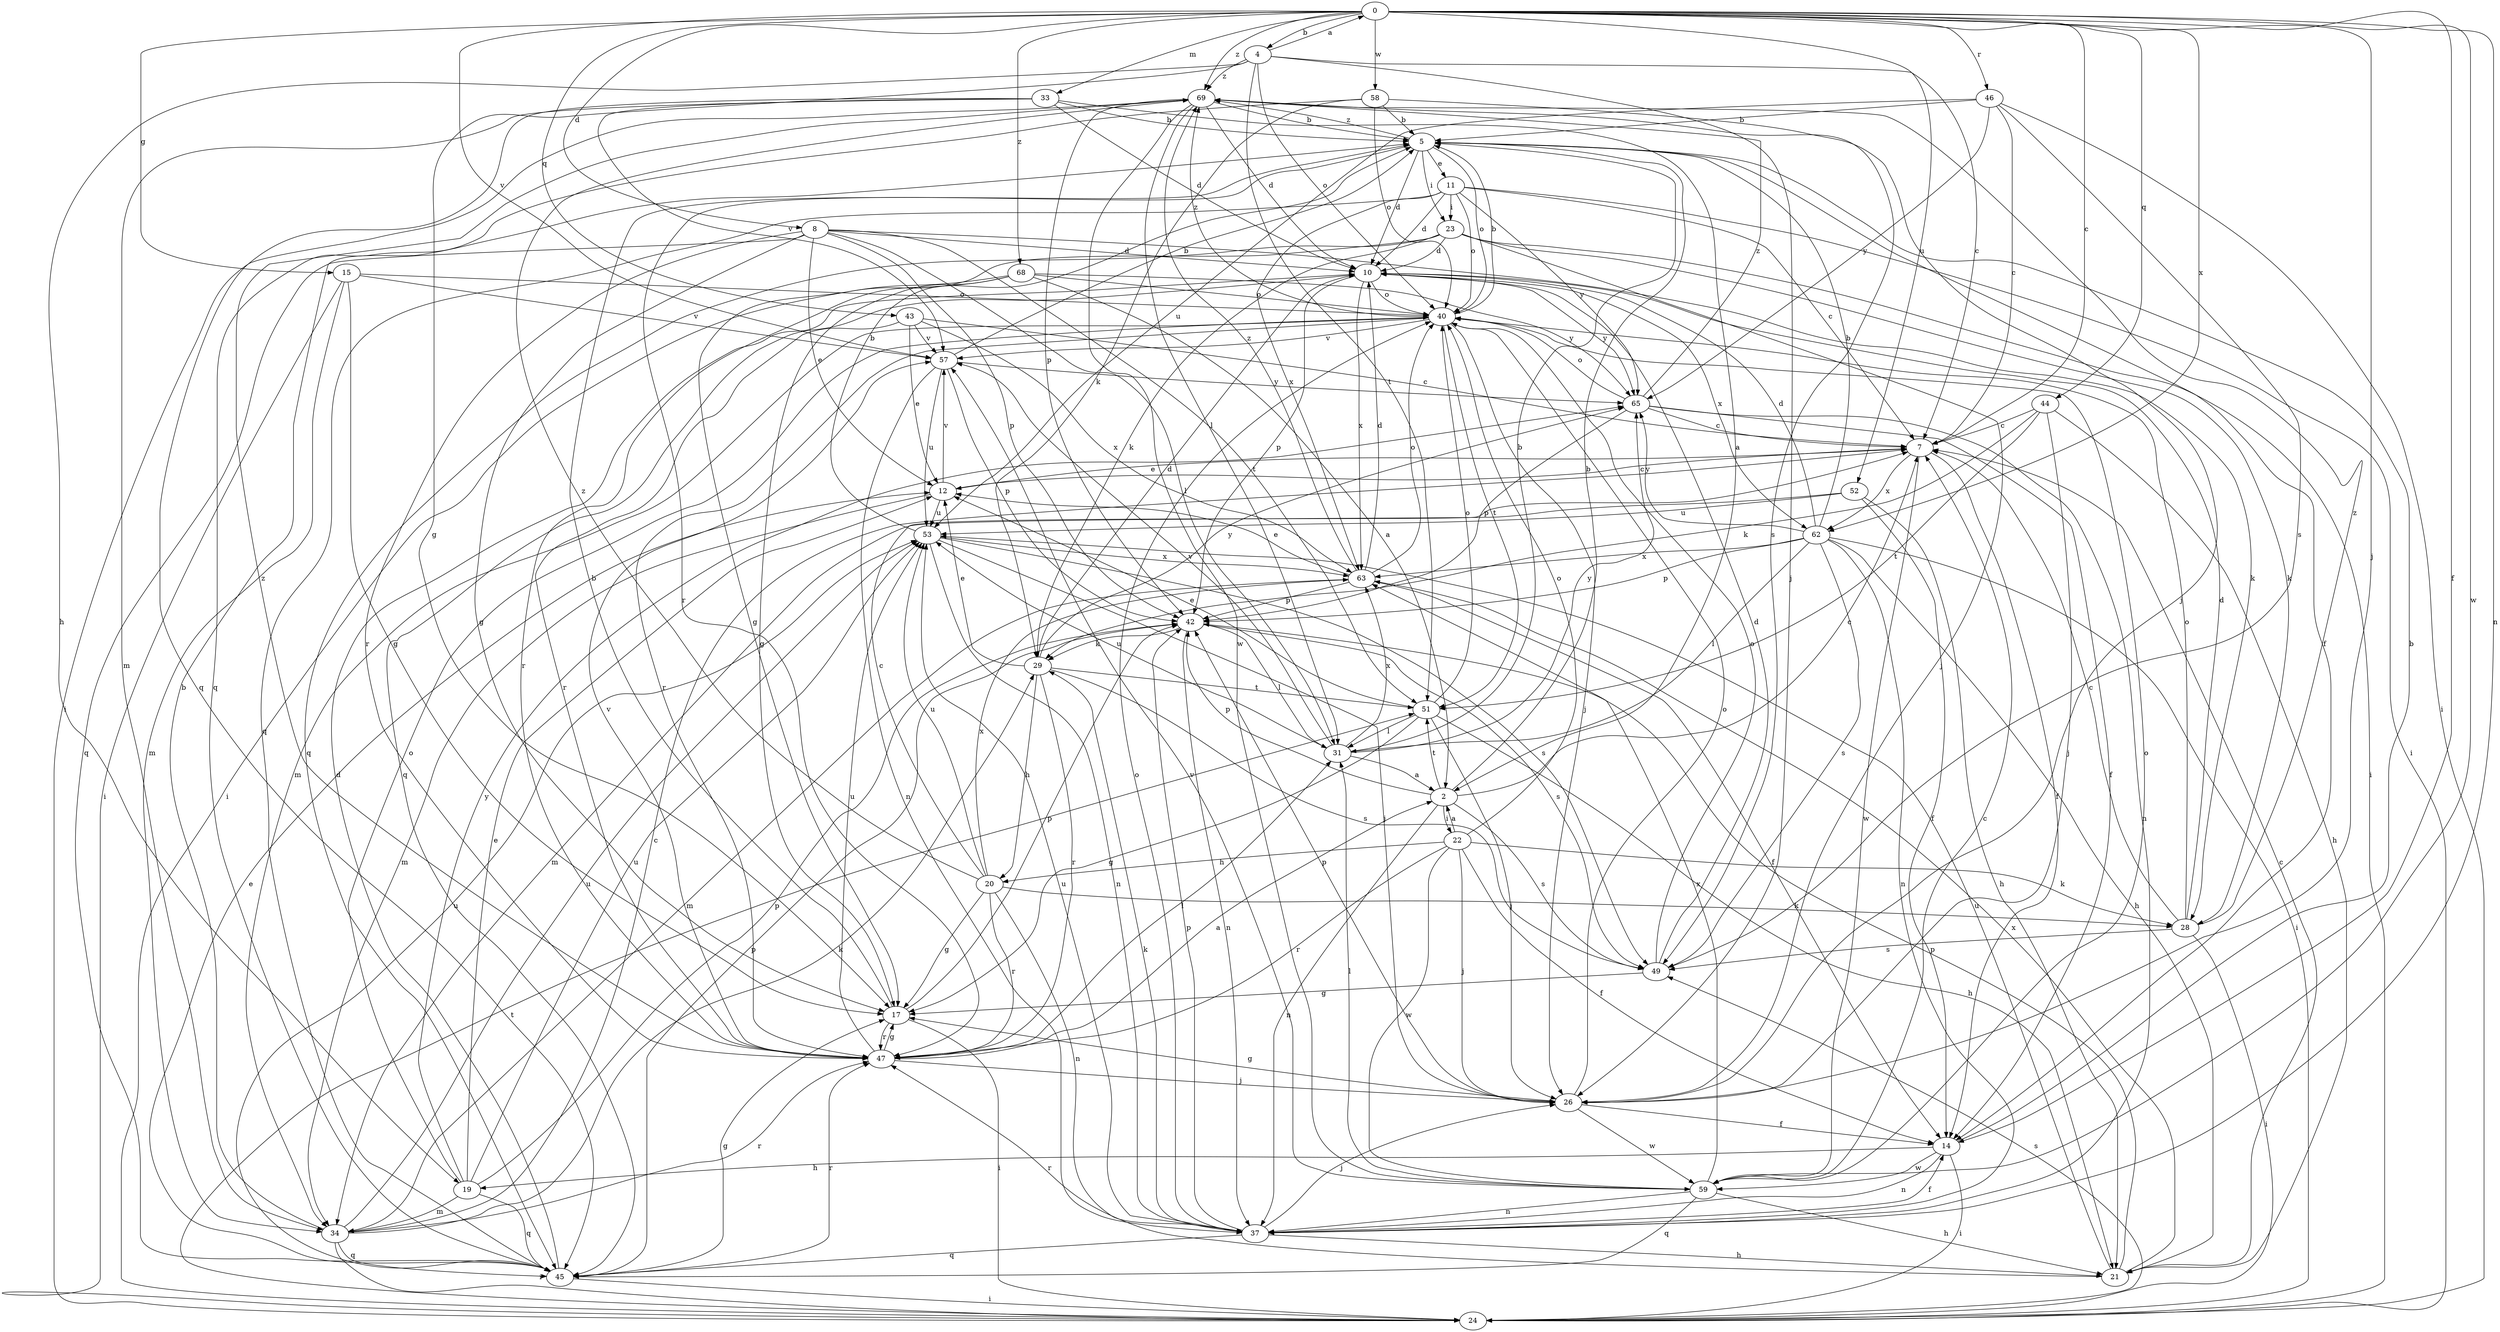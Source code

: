 strict digraph  {
0;
2;
4;
5;
7;
8;
10;
11;
12;
14;
15;
17;
19;
20;
21;
22;
23;
24;
26;
28;
29;
31;
33;
34;
37;
40;
42;
43;
44;
45;
46;
47;
49;
51;
52;
53;
57;
58;
59;
62;
63;
65;
68;
69;
0 -> 4  [label=b];
0 -> 7  [label=c];
0 -> 8  [label=d];
0 -> 14  [label=f];
0 -> 15  [label=g];
0 -> 26  [label=j];
0 -> 33  [label=m];
0 -> 37  [label=n];
0 -> 43  [label=q];
0 -> 44  [label=q];
0 -> 46  [label=r];
0 -> 52  [label=u];
0 -> 57  [label=v];
0 -> 58  [label=w];
0 -> 59  [label=w];
0 -> 62  [label=x];
0 -> 68  [label=z];
0 -> 69  [label=z];
2 -> 5  [label=b];
2 -> 7  [label=c];
2 -> 22  [label=i];
2 -> 37  [label=n];
2 -> 42  [label=p];
2 -> 49  [label=s];
2 -> 51  [label=t];
4 -> 0  [label=a];
4 -> 7  [label=c];
4 -> 17  [label=g];
4 -> 19  [label=h];
4 -> 26  [label=j];
4 -> 40  [label=o];
4 -> 51  [label=t];
4 -> 69  [label=z];
5 -> 10  [label=d];
5 -> 11  [label=e];
5 -> 14  [label=f];
5 -> 23  [label=i];
5 -> 40  [label=o];
5 -> 47  [label=r];
5 -> 69  [label=z];
7 -> 12  [label=e];
7 -> 14  [label=f];
7 -> 59  [label=w];
7 -> 62  [label=x];
8 -> 10  [label=d];
8 -> 12  [label=e];
8 -> 17  [label=g];
8 -> 28  [label=k];
8 -> 31  [label=l];
8 -> 42  [label=p];
8 -> 45  [label=q];
8 -> 47  [label=r];
8 -> 51  [label=t];
10 -> 40  [label=o];
10 -> 42  [label=p];
10 -> 45  [label=q];
10 -> 62  [label=x];
10 -> 63  [label=x];
10 -> 65  [label=y];
11 -> 7  [label=c];
11 -> 10  [label=d];
11 -> 23  [label=i];
11 -> 24  [label=i];
11 -> 40  [label=o];
11 -> 45  [label=q];
11 -> 63  [label=x];
11 -> 65  [label=y];
12 -> 7  [label=c];
12 -> 34  [label=m];
12 -> 53  [label=u];
12 -> 57  [label=v];
14 -> 5  [label=b];
14 -> 19  [label=h];
14 -> 24  [label=i];
14 -> 37  [label=n];
14 -> 59  [label=w];
15 -> 17  [label=g];
15 -> 24  [label=i];
15 -> 34  [label=m];
15 -> 40  [label=o];
15 -> 57  [label=v];
17 -> 5  [label=b];
17 -> 24  [label=i];
17 -> 42  [label=p];
17 -> 47  [label=r];
19 -> 12  [label=e];
19 -> 34  [label=m];
19 -> 40  [label=o];
19 -> 42  [label=p];
19 -> 45  [label=q];
19 -> 53  [label=u];
19 -> 65  [label=y];
20 -> 7  [label=c];
20 -> 17  [label=g];
20 -> 28  [label=k];
20 -> 37  [label=n];
20 -> 47  [label=r];
20 -> 53  [label=u];
20 -> 63  [label=x];
20 -> 69  [label=z];
21 -> 7  [label=c];
21 -> 42  [label=p];
21 -> 47  [label=r];
21 -> 53  [label=u];
21 -> 63  [label=x];
22 -> 2  [label=a];
22 -> 14  [label=f];
22 -> 20  [label=h];
22 -> 26  [label=j];
22 -> 28  [label=k];
22 -> 40  [label=o];
22 -> 47  [label=r];
22 -> 59  [label=w];
23 -> 10  [label=d];
23 -> 17  [label=g];
23 -> 24  [label=i];
23 -> 26  [label=j];
23 -> 28  [label=k];
23 -> 29  [label=k];
23 -> 45  [label=q];
24 -> 49  [label=s];
24 -> 51  [label=t];
26 -> 14  [label=f];
26 -> 17  [label=g];
26 -> 40  [label=o];
26 -> 42  [label=p];
26 -> 59  [label=w];
28 -> 7  [label=c];
28 -> 10  [label=d];
28 -> 24  [label=i];
28 -> 40  [label=o];
28 -> 49  [label=s];
28 -> 69  [label=z];
29 -> 10  [label=d];
29 -> 12  [label=e];
29 -> 20  [label=h];
29 -> 47  [label=r];
29 -> 49  [label=s];
29 -> 51  [label=t];
29 -> 65  [label=y];
31 -> 2  [label=a];
31 -> 5  [label=b];
31 -> 53  [label=u];
31 -> 57  [label=v];
31 -> 63  [label=x];
31 -> 65  [label=y];
33 -> 2  [label=a];
33 -> 5  [label=b];
33 -> 10  [label=d];
33 -> 34  [label=m];
33 -> 45  [label=q];
33 -> 57  [label=v];
34 -> 5  [label=b];
34 -> 7  [label=c];
34 -> 24  [label=i];
34 -> 29  [label=k];
34 -> 45  [label=q];
34 -> 47  [label=r];
34 -> 53  [label=u];
37 -> 14  [label=f];
37 -> 21  [label=h];
37 -> 26  [label=j];
37 -> 29  [label=k];
37 -> 40  [label=o];
37 -> 42  [label=p];
37 -> 45  [label=q];
37 -> 53  [label=u];
40 -> 5  [label=b];
40 -> 26  [label=j];
40 -> 34  [label=m];
40 -> 47  [label=r];
40 -> 51  [label=t];
40 -> 57  [label=v];
40 -> 69  [label=z];
42 -> 29  [label=k];
42 -> 31  [label=l];
42 -> 37  [label=n];
42 -> 49  [label=s];
43 -> 7  [label=c];
43 -> 12  [label=e];
43 -> 47  [label=r];
43 -> 57  [label=v];
43 -> 63  [label=x];
44 -> 7  [label=c];
44 -> 21  [label=h];
44 -> 26  [label=j];
44 -> 29  [label=k];
44 -> 51  [label=t];
45 -> 10  [label=d];
45 -> 12  [label=e];
45 -> 17  [label=g];
45 -> 24  [label=i];
45 -> 42  [label=p];
45 -> 47  [label=r];
45 -> 53  [label=u];
46 -> 5  [label=b];
46 -> 7  [label=c];
46 -> 24  [label=i];
46 -> 49  [label=s];
46 -> 53  [label=u];
46 -> 65  [label=y];
47 -> 2  [label=a];
47 -> 17  [label=g];
47 -> 26  [label=j];
47 -> 31  [label=l];
47 -> 53  [label=u];
47 -> 57  [label=v];
47 -> 69  [label=z];
49 -> 10  [label=d];
49 -> 17  [label=g];
49 -> 40  [label=o];
51 -> 12  [label=e];
51 -> 17  [label=g];
51 -> 21  [label=h];
51 -> 26  [label=j];
51 -> 31  [label=l];
51 -> 40  [label=o];
52 -> 14  [label=f];
52 -> 21  [label=h];
52 -> 34  [label=m];
52 -> 53  [label=u];
53 -> 5  [label=b];
53 -> 26  [label=j];
53 -> 37  [label=n];
53 -> 49  [label=s];
53 -> 63  [label=x];
57 -> 5  [label=b];
57 -> 37  [label=n];
57 -> 42  [label=p];
57 -> 53  [label=u];
57 -> 65  [label=y];
58 -> 5  [label=b];
58 -> 26  [label=j];
58 -> 29  [label=k];
58 -> 40  [label=o];
58 -> 45  [label=q];
59 -> 7  [label=c];
59 -> 21  [label=h];
59 -> 31  [label=l];
59 -> 37  [label=n];
59 -> 40  [label=o];
59 -> 45  [label=q];
59 -> 57  [label=v];
59 -> 63  [label=x];
62 -> 5  [label=b];
62 -> 10  [label=d];
62 -> 21  [label=h];
62 -> 24  [label=i];
62 -> 31  [label=l];
62 -> 37  [label=n];
62 -> 42  [label=p];
62 -> 49  [label=s];
62 -> 63  [label=x];
62 -> 65  [label=y];
63 -> 10  [label=d];
63 -> 12  [label=e];
63 -> 14  [label=f];
63 -> 34  [label=m];
63 -> 40  [label=o];
63 -> 42  [label=p];
63 -> 69  [label=z];
65 -> 7  [label=c];
65 -> 14  [label=f];
65 -> 37  [label=n];
65 -> 40  [label=o];
65 -> 42  [label=p];
65 -> 69  [label=z];
68 -> 2  [label=a];
68 -> 17  [label=g];
68 -> 24  [label=i];
68 -> 40  [label=o];
68 -> 47  [label=r];
68 -> 65  [label=y];
69 -> 5  [label=b];
69 -> 10  [label=d];
69 -> 24  [label=i];
69 -> 31  [label=l];
69 -> 42  [label=p];
69 -> 49  [label=s];
69 -> 59  [label=w];
}
